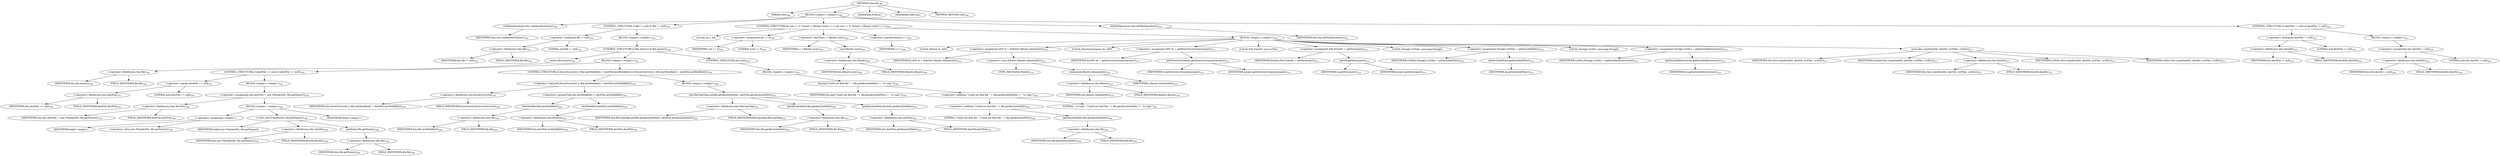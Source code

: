 digraph "execute" {  
"252" [label = <(METHOD,execute)<SUB>188</SUB>> ]
"21" [label = <(PARAM,this)<SUB>188</SUB>> ]
"253" [label = <(BLOCK,&lt;empty&gt;,&lt;empty&gt;)<SUB>188</SUB>> ]
"254" [label = <(validateAttributes,this.validateAttributes())<SUB>190</SUB>> ]
"20" [label = <(IDENTIFIER,this,this.validateAttributes())<SUB>190</SUB>> ]
"255" [label = <(CONTROL_STRUCTURE,if (file != null),if (file != null))<SUB>193</SUB>> ]
"256" [label = <(&lt;operator&gt;.notEquals,file != null)<SUB>193</SUB>> ]
"257" [label = <(&lt;operator&gt;.fieldAccess,this.file)<SUB>193</SUB>> ]
"258" [label = <(IDENTIFIER,this,file != null)<SUB>193</SUB>> ]
"259" [label = <(FIELD_IDENTIFIER,file,file)<SUB>193</SUB>> ]
"260" [label = <(LITERAL,null,file != null)<SUB>193</SUB>> ]
"261" [label = <(BLOCK,&lt;empty&gt;,&lt;empty&gt;)<SUB>193</SUB>> ]
"262" [label = <(CONTROL_STRUCTURE,if (file.exists()),if (file.exists()))<SUB>194</SUB>> ]
"263" [label = <(exists,file.exists())<SUB>194</SUB>> ]
"264" [label = <(&lt;operator&gt;.fieldAccess,this.file)<SUB>194</SUB>> ]
"265" [label = <(IDENTIFIER,this,file.exists())<SUB>194</SUB>> ]
"266" [label = <(FIELD_IDENTIFIER,file,file)<SUB>194</SUB>> ]
"267" [label = <(BLOCK,&lt;empty&gt;,&lt;empty&gt;)<SUB>194</SUB>> ]
"268" [label = <(CONTROL_STRUCTURE,if (destFile == null),if (destFile == null))<SUB>195</SUB>> ]
"269" [label = <(&lt;operator&gt;.equals,destFile == null)<SUB>195</SUB>> ]
"270" [label = <(&lt;operator&gt;.fieldAccess,this.destFile)<SUB>195</SUB>> ]
"271" [label = <(IDENTIFIER,this,destFile == null)<SUB>195</SUB>> ]
"272" [label = <(FIELD_IDENTIFIER,destFile,destFile)<SUB>195</SUB>> ]
"273" [label = <(LITERAL,null,destFile == null)<SUB>195</SUB>> ]
"274" [label = <(BLOCK,&lt;empty&gt;,&lt;empty&gt;)<SUB>195</SUB>> ]
"275" [label = <(&lt;operator&gt;.assignment,this.destFile = new File(destDir, file.getName()))<SUB>196</SUB>> ]
"276" [label = <(&lt;operator&gt;.fieldAccess,this.destFile)<SUB>196</SUB>> ]
"277" [label = <(IDENTIFIER,this,this.destFile = new File(destDir, file.getName()))<SUB>196</SUB>> ]
"278" [label = <(FIELD_IDENTIFIER,destFile,destFile)<SUB>196</SUB>> ]
"279" [label = <(BLOCK,&lt;empty&gt;,&lt;empty&gt;)<SUB>196</SUB>> ]
"280" [label = <(&lt;operator&gt;.assignment,&lt;empty&gt;)> ]
"281" [label = <(IDENTIFIER,$obj5,&lt;empty&gt;)> ]
"282" [label = <(&lt;operator&gt;.alloc,new File(destDir, file.getName()))<SUB>196</SUB>> ]
"283" [label = <(&lt;init&gt;,new File(destDir, file.getName()))<SUB>196</SUB>> ]
"284" [label = <(IDENTIFIER,$obj5,new File(destDir, file.getName()))> ]
"285" [label = <(&lt;operator&gt;.fieldAccess,this.destDir)<SUB>196</SUB>> ]
"286" [label = <(IDENTIFIER,this,new File(destDir, file.getName()))<SUB>196</SUB>> ]
"287" [label = <(FIELD_IDENTIFIER,destDir,destDir)<SUB>196</SUB>> ]
"288" [label = <(getName,file.getName())<SUB>196</SUB>> ]
"289" [label = <(&lt;operator&gt;.fieldAccess,this.file)<SUB>196</SUB>> ]
"290" [label = <(IDENTIFIER,this,file.getName())<SUB>196</SUB>> ]
"291" [label = <(FIELD_IDENTIFIER,file,file)<SUB>196</SUB>> ]
"292" [label = <(IDENTIFIER,$obj5,&lt;empty&gt;)> ]
"293" [label = <(CONTROL_STRUCTURE,if (forceOverwrite || (file.lastModified() &gt; destFile.lastModified())),if (forceOverwrite || (file.lastModified() &gt; destFile.lastModified())))<SUB>199</SUB>> ]
"294" [label = <(&lt;operator&gt;.logicalOr,forceOverwrite || (file.lastModified() &gt; destFile.lastModified()))<SUB>199</SUB>> ]
"295" [label = <(&lt;operator&gt;.fieldAccess,this.forceOverwrite)<SUB>199</SUB>> ]
"296" [label = <(IDENTIFIER,this,forceOverwrite || (file.lastModified() &gt; destFile.lastModified()))<SUB>199</SUB>> ]
"297" [label = <(FIELD_IDENTIFIER,forceOverwrite,forceOverwrite)<SUB>199</SUB>> ]
"298" [label = <(&lt;operator&gt;.greaterThan,file.lastModified() &gt; destFile.lastModified())<SUB>200</SUB>> ]
"299" [label = <(lastModified,file.lastModified())<SUB>200</SUB>> ]
"300" [label = <(&lt;operator&gt;.fieldAccess,this.file)<SUB>200</SUB>> ]
"301" [label = <(IDENTIFIER,this,file.lastModified())<SUB>200</SUB>> ]
"302" [label = <(FIELD_IDENTIFIER,file,file)<SUB>200</SUB>> ]
"303" [label = <(lastModified,destFile.lastModified())<SUB>200</SUB>> ]
"304" [label = <(&lt;operator&gt;.fieldAccess,this.destFile)<SUB>200</SUB>> ]
"305" [label = <(IDENTIFIER,this,destFile.lastModified())<SUB>200</SUB>> ]
"306" [label = <(FIELD_IDENTIFIER,destFile,destFile)<SUB>200</SUB>> ]
"307" [label = <(BLOCK,&lt;empty&gt;,&lt;empty&gt;)<SUB>200</SUB>> ]
"308" [label = <(put,fileCopyMap.put(file.getAbsolutePath(), destFile.getAbsolutePath()))<SUB>201</SUB>> ]
"309" [label = <(&lt;operator&gt;.fieldAccess,this.fileCopyMap)<SUB>201</SUB>> ]
"310" [label = <(IDENTIFIER,this,fileCopyMap.put(file.getAbsolutePath(), destFile.getAbsolutePath()))<SUB>201</SUB>> ]
"311" [label = <(FIELD_IDENTIFIER,fileCopyMap,fileCopyMap)<SUB>201</SUB>> ]
"312" [label = <(getAbsolutePath,file.getAbsolutePath())<SUB>201</SUB>> ]
"313" [label = <(&lt;operator&gt;.fieldAccess,this.file)<SUB>201</SUB>> ]
"314" [label = <(IDENTIFIER,this,file.getAbsolutePath())<SUB>201</SUB>> ]
"315" [label = <(FIELD_IDENTIFIER,file,file)<SUB>201</SUB>> ]
"316" [label = <(getAbsolutePath,destFile.getAbsolutePath())<SUB>201</SUB>> ]
"317" [label = <(&lt;operator&gt;.fieldAccess,this.destFile)<SUB>201</SUB>> ]
"318" [label = <(IDENTIFIER,this,destFile.getAbsolutePath())<SUB>201</SUB>> ]
"319" [label = <(FIELD_IDENTIFIER,destFile,destFile)<SUB>201</SUB>> ]
"320" [label = <(CONTROL_STRUCTURE,else,else)<SUB>203</SUB>> ]
"321" [label = <(BLOCK,&lt;empty&gt;,&lt;empty&gt;)<SUB>203</SUB>> ]
"322" [label = <(log,log(&quot;Could not find file &quot; + file.getAbsolutePath() + &quot; to copy.&quot;))<SUB>204</SUB>> ]
"22" [label = <(IDENTIFIER,this,log(&quot;Could not find file &quot; + file.getAbsolutePath() + &quot; to copy.&quot;))<SUB>204</SUB>> ]
"323" [label = <(&lt;operator&gt;.addition,&quot;Could not find file &quot; + file.getAbsolutePath() + &quot; to copy.&quot;)<SUB>204</SUB>> ]
"324" [label = <(&lt;operator&gt;.addition,&quot;Could not find file &quot; + file.getAbsolutePath())<SUB>204</SUB>> ]
"325" [label = <(LITERAL,&quot;Could not find file &quot;,&quot;Could not find file &quot; + file.getAbsolutePath())<SUB>204</SUB>> ]
"326" [label = <(getAbsolutePath,file.getAbsolutePath())<SUB>204</SUB>> ]
"327" [label = <(&lt;operator&gt;.fieldAccess,this.file)<SUB>204</SUB>> ]
"328" [label = <(IDENTIFIER,this,file.getAbsolutePath())<SUB>204</SUB>> ]
"329" [label = <(FIELD_IDENTIFIER,file,file)<SUB>204</SUB>> ]
"330" [label = <(LITERAL,&quot; to copy.&quot;,&quot;Could not find file &quot; + file.getAbsolutePath() + &quot; to copy.&quot;)<SUB>204</SUB>> ]
"331" [label = <(CONTROL_STRUCTURE,for (int i = 0; Some(i &lt; filesets.size()); i++),for (int i = 0; Some(i &lt; filesets.size()); i++))<SUB>209</SUB>> ]
"332" [label = <(LOCAL,int i: int)> ]
"333" [label = <(&lt;operator&gt;.assignment,int i = 0)<SUB>209</SUB>> ]
"334" [label = <(IDENTIFIER,i,int i = 0)<SUB>209</SUB>> ]
"335" [label = <(LITERAL,0,int i = 0)<SUB>209</SUB>> ]
"336" [label = <(&lt;operator&gt;.lessThan,i &lt; filesets.size())<SUB>209</SUB>> ]
"337" [label = <(IDENTIFIER,i,i &lt; filesets.size())<SUB>209</SUB>> ]
"338" [label = <(size,filesets.size())<SUB>209</SUB>> ]
"339" [label = <(&lt;operator&gt;.fieldAccess,this.filesets)<SUB>209</SUB>> ]
"340" [label = <(IDENTIFIER,this,filesets.size())<SUB>209</SUB>> ]
"341" [label = <(FIELD_IDENTIFIER,filesets,filesets)<SUB>209</SUB>> ]
"342" [label = <(&lt;operator&gt;.postIncrement,i++)<SUB>209</SUB>> ]
"343" [label = <(IDENTIFIER,i,i++)<SUB>209</SUB>> ]
"344" [label = <(BLOCK,&lt;empty&gt;,&lt;empty&gt;)<SUB>209</SUB>> ]
"345" [label = <(LOCAL,FileSet fs: ANY)> ]
"346" [label = <(&lt;operator&gt;.assignment,ANY fs = (FileSet) filesets.elementAt(i))<SUB>210</SUB>> ]
"347" [label = <(IDENTIFIER,fs,ANY fs = (FileSet) filesets.elementAt(i))<SUB>210</SUB>> ]
"348" [label = <(&lt;operator&gt;.cast,(FileSet) filesets.elementAt(i))<SUB>210</SUB>> ]
"349" [label = <(TYPE_REF,FileSet,FileSet)<SUB>210</SUB>> ]
"350" [label = <(elementAt,filesets.elementAt(i))<SUB>210</SUB>> ]
"351" [label = <(&lt;operator&gt;.fieldAccess,this.filesets)<SUB>210</SUB>> ]
"352" [label = <(IDENTIFIER,this,filesets.elementAt(i))<SUB>210</SUB>> ]
"353" [label = <(FIELD_IDENTIFIER,filesets,filesets)<SUB>210</SUB>> ]
"354" [label = <(IDENTIFIER,i,filesets.elementAt(i))<SUB>210</SUB>> ]
"355" [label = <(LOCAL,DirectoryScanner ds: ANY)> ]
"356" [label = <(&lt;operator&gt;.assignment,ANY ds = getDirectoryScanner(project))<SUB>211</SUB>> ]
"357" [label = <(IDENTIFIER,ds,ANY ds = getDirectoryScanner(project))<SUB>211</SUB>> ]
"358" [label = <(getDirectoryScanner,getDirectoryScanner(project))<SUB>211</SUB>> ]
"359" [label = <(IDENTIFIER,fs,getDirectoryScanner(project))<SUB>211</SUB>> ]
"360" [label = <(IDENTIFIER,project,getDirectoryScanner(project))<SUB>211</SUB>> ]
"361" [label = <(LOCAL,File fromDir: java.io.File)> ]
"362" [label = <(&lt;operator&gt;.assignment,File fromDir = getDir(project))<SUB>212</SUB>> ]
"363" [label = <(IDENTIFIER,fromDir,File fromDir = getDir(project))<SUB>212</SUB>> ]
"364" [label = <(getDir,getDir(project))<SUB>212</SUB>> ]
"365" [label = <(IDENTIFIER,fs,getDir(project))<SUB>212</SUB>> ]
"366" [label = <(IDENTIFIER,project,getDir(project))<SUB>212</SUB>> ]
"367" [label = <(LOCAL,String[] srcFiles: java.lang.String[])> ]
"368" [label = <(&lt;operator&gt;.assignment,String[] srcFiles = getIncludedFiles())<SUB>214</SUB>> ]
"369" [label = <(IDENTIFIER,srcFiles,String[] srcFiles = getIncludedFiles())<SUB>214</SUB>> ]
"370" [label = <(getIncludedFiles,getIncludedFiles())<SUB>214</SUB>> ]
"371" [label = <(IDENTIFIER,ds,getIncludedFiles())<SUB>214</SUB>> ]
"372" [label = <(LOCAL,String[] srcDirs: java.lang.String[])> ]
"373" [label = <(&lt;operator&gt;.assignment,String[] srcDirs = getIncludedDirectories())<SUB>215</SUB>> ]
"374" [label = <(IDENTIFIER,srcDirs,String[] srcDirs = getIncludedDirectories())<SUB>215</SUB>> ]
"375" [label = <(getIncludedDirectories,getIncludedDirectories())<SUB>215</SUB>> ]
"376" [label = <(IDENTIFIER,ds,getIncludedDirectories())<SUB>215</SUB>> ]
"377" [label = <(scan,this.scan(fromDir, destDir, srcFiles, srcDirs))<SUB>217</SUB>> ]
"23" [label = <(IDENTIFIER,this,this.scan(fromDir, destDir, srcFiles, srcDirs))<SUB>217</SUB>> ]
"378" [label = <(IDENTIFIER,fromDir,this.scan(fromDir, destDir, srcFiles, srcDirs))<SUB>217</SUB>> ]
"379" [label = <(&lt;operator&gt;.fieldAccess,this.destDir)<SUB>217</SUB>> ]
"380" [label = <(IDENTIFIER,this,this.scan(fromDir, destDir, srcFiles, srcDirs))<SUB>217</SUB>> ]
"381" [label = <(FIELD_IDENTIFIER,destDir,destDir)<SUB>217</SUB>> ]
"382" [label = <(IDENTIFIER,srcFiles,this.scan(fromDir, destDir, srcFiles, srcDirs))<SUB>217</SUB>> ]
"383" [label = <(IDENTIFIER,srcDirs,this.scan(fromDir, destDir, srcFiles, srcDirs))<SUB>217</SUB>> ]
"384" [label = <(doFileOperations,this.doFileOperations())<SUB>221</SUB>> ]
"24" [label = <(IDENTIFIER,this,this.doFileOperations())<SUB>221</SUB>> ]
"385" [label = <(CONTROL_STRUCTURE,if (destFile != null),if (destFile != null))<SUB>225</SUB>> ]
"386" [label = <(&lt;operator&gt;.notEquals,destFile != null)<SUB>225</SUB>> ]
"387" [label = <(&lt;operator&gt;.fieldAccess,this.destFile)<SUB>225</SUB>> ]
"388" [label = <(IDENTIFIER,this,destFile != null)<SUB>225</SUB>> ]
"389" [label = <(FIELD_IDENTIFIER,destFile,destFile)<SUB>225</SUB>> ]
"390" [label = <(LITERAL,null,destFile != null)<SUB>225</SUB>> ]
"391" [label = <(BLOCK,&lt;empty&gt;,&lt;empty&gt;)<SUB>225</SUB>> ]
"392" [label = <(&lt;operator&gt;.assignment,this.destDir = null)<SUB>226</SUB>> ]
"393" [label = <(&lt;operator&gt;.fieldAccess,this.destDir)<SUB>226</SUB>> ]
"394" [label = <(IDENTIFIER,this,this.destDir = null)<SUB>226</SUB>> ]
"395" [label = <(FIELD_IDENTIFIER,destDir,destDir)<SUB>226</SUB>> ]
"396" [label = <(LITERAL,null,this.destDir = null)<SUB>226</SUB>> ]
"397" [label = <(MODIFIER,PUBLIC)> ]
"398" [label = <(MODIFIER,VIRTUAL)> ]
"399" [label = <(METHOD_RETURN,void)<SUB>188</SUB>> ]
  "252" -> "21" 
  "252" -> "253" 
  "252" -> "397" 
  "252" -> "398" 
  "252" -> "399" 
  "253" -> "254" 
  "253" -> "255" 
  "253" -> "331" 
  "253" -> "384" 
  "253" -> "385" 
  "254" -> "20" 
  "255" -> "256" 
  "255" -> "261" 
  "256" -> "257" 
  "256" -> "260" 
  "257" -> "258" 
  "257" -> "259" 
  "261" -> "262" 
  "262" -> "263" 
  "262" -> "267" 
  "262" -> "320" 
  "263" -> "264" 
  "264" -> "265" 
  "264" -> "266" 
  "267" -> "268" 
  "267" -> "293" 
  "268" -> "269" 
  "268" -> "274" 
  "269" -> "270" 
  "269" -> "273" 
  "270" -> "271" 
  "270" -> "272" 
  "274" -> "275" 
  "275" -> "276" 
  "275" -> "279" 
  "276" -> "277" 
  "276" -> "278" 
  "279" -> "280" 
  "279" -> "283" 
  "279" -> "292" 
  "280" -> "281" 
  "280" -> "282" 
  "283" -> "284" 
  "283" -> "285" 
  "283" -> "288" 
  "285" -> "286" 
  "285" -> "287" 
  "288" -> "289" 
  "289" -> "290" 
  "289" -> "291" 
  "293" -> "294" 
  "293" -> "307" 
  "294" -> "295" 
  "294" -> "298" 
  "295" -> "296" 
  "295" -> "297" 
  "298" -> "299" 
  "298" -> "303" 
  "299" -> "300" 
  "300" -> "301" 
  "300" -> "302" 
  "303" -> "304" 
  "304" -> "305" 
  "304" -> "306" 
  "307" -> "308" 
  "308" -> "309" 
  "308" -> "312" 
  "308" -> "316" 
  "309" -> "310" 
  "309" -> "311" 
  "312" -> "313" 
  "313" -> "314" 
  "313" -> "315" 
  "316" -> "317" 
  "317" -> "318" 
  "317" -> "319" 
  "320" -> "321" 
  "321" -> "322" 
  "322" -> "22" 
  "322" -> "323" 
  "323" -> "324" 
  "323" -> "330" 
  "324" -> "325" 
  "324" -> "326" 
  "326" -> "327" 
  "327" -> "328" 
  "327" -> "329" 
  "331" -> "332" 
  "331" -> "333" 
  "331" -> "336" 
  "331" -> "342" 
  "331" -> "344" 
  "333" -> "334" 
  "333" -> "335" 
  "336" -> "337" 
  "336" -> "338" 
  "338" -> "339" 
  "339" -> "340" 
  "339" -> "341" 
  "342" -> "343" 
  "344" -> "345" 
  "344" -> "346" 
  "344" -> "355" 
  "344" -> "356" 
  "344" -> "361" 
  "344" -> "362" 
  "344" -> "367" 
  "344" -> "368" 
  "344" -> "372" 
  "344" -> "373" 
  "344" -> "377" 
  "346" -> "347" 
  "346" -> "348" 
  "348" -> "349" 
  "348" -> "350" 
  "350" -> "351" 
  "350" -> "354" 
  "351" -> "352" 
  "351" -> "353" 
  "356" -> "357" 
  "356" -> "358" 
  "358" -> "359" 
  "358" -> "360" 
  "362" -> "363" 
  "362" -> "364" 
  "364" -> "365" 
  "364" -> "366" 
  "368" -> "369" 
  "368" -> "370" 
  "370" -> "371" 
  "373" -> "374" 
  "373" -> "375" 
  "375" -> "376" 
  "377" -> "23" 
  "377" -> "378" 
  "377" -> "379" 
  "377" -> "382" 
  "377" -> "383" 
  "379" -> "380" 
  "379" -> "381" 
  "384" -> "24" 
  "385" -> "386" 
  "385" -> "391" 
  "386" -> "387" 
  "386" -> "390" 
  "387" -> "388" 
  "387" -> "389" 
  "391" -> "392" 
  "392" -> "393" 
  "392" -> "396" 
  "393" -> "394" 
  "393" -> "395" 
}
